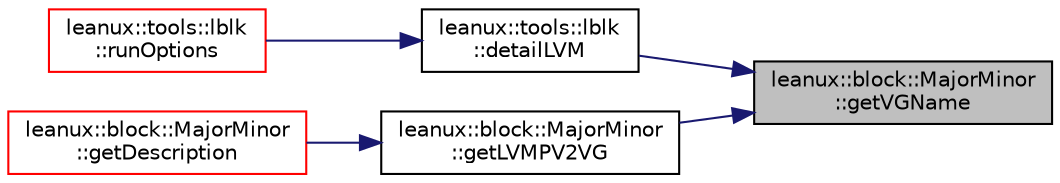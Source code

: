 digraph "leanux::block::MajorMinor::getVGName"
{
 // LATEX_PDF_SIZE
  bgcolor="transparent";
  edge [fontname="Helvetica",fontsize="10",labelfontname="Helvetica",labelfontsize="10"];
  node [fontname="Helvetica",fontsize="10",shape=record];
  rankdir="RL";
  Node1 [label="leanux::block::MajorMinor\l::getVGName",height=0.2,width=0.4,color="black", fillcolor="grey75", style="filled", fontcolor="black",tooltip="Get the VG name the block device belongs to, or empty string if the device is not a LVM PV."];
  Node1 -> Node2 [dir="back",color="midnightblue",fontsize="10",style="solid",fontname="Helvetica"];
  Node2 [label="leanux::tools::lblk\l::detailLVM",height=0.2,width=0.4,color="black",URL="$namespaceleanux_1_1tools_1_1lblk.html#ac57ae7d9a91a4259052d4ae1da5a36a2",tooltip="Write LVM details."];
  Node2 -> Node3 [dir="back",color="midnightblue",fontsize="10",style="solid",fontname="Helvetica"];
  Node3 [label="leanux::tools::lblk\l::runOptions",height=0.2,width=0.4,color="red",URL="$namespaceleanux_1_1tools_1_1lblk.html#aafee1346a1081bfa4f7470f921cd66b8",tooltip="Direct output run from options."];
  Node1 -> Node6 [dir="back",color="midnightblue",fontsize="10",style="solid",fontname="Helvetica"];
  Node6 [label="leanux::block::MajorMinor\l::getLVMPV2VG",height=0.2,width=0.4,color="black",URL="$classleanux_1_1block_1_1MajorMinor.html#a6e82e367d0d6d6038391ac28c2e510c5",tooltip="return the VG name the PV belongs to, or empty if the device is not a LVM PV."];
  Node6 -> Node7 [dir="back",color="midnightblue",fontsize="10",style="solid",fontname="Helvetica"];
  Node7 [label="leanux::block::MajorMinor\l::getDescription",height=0.2,width=0.4,color="red",URL="$classleanux_1_1block_1_1MajorMinor.html#a26a2363b1eea927b6ebb4aad44dea876",tooltip="Get a pretty-print description for the device."];
}
